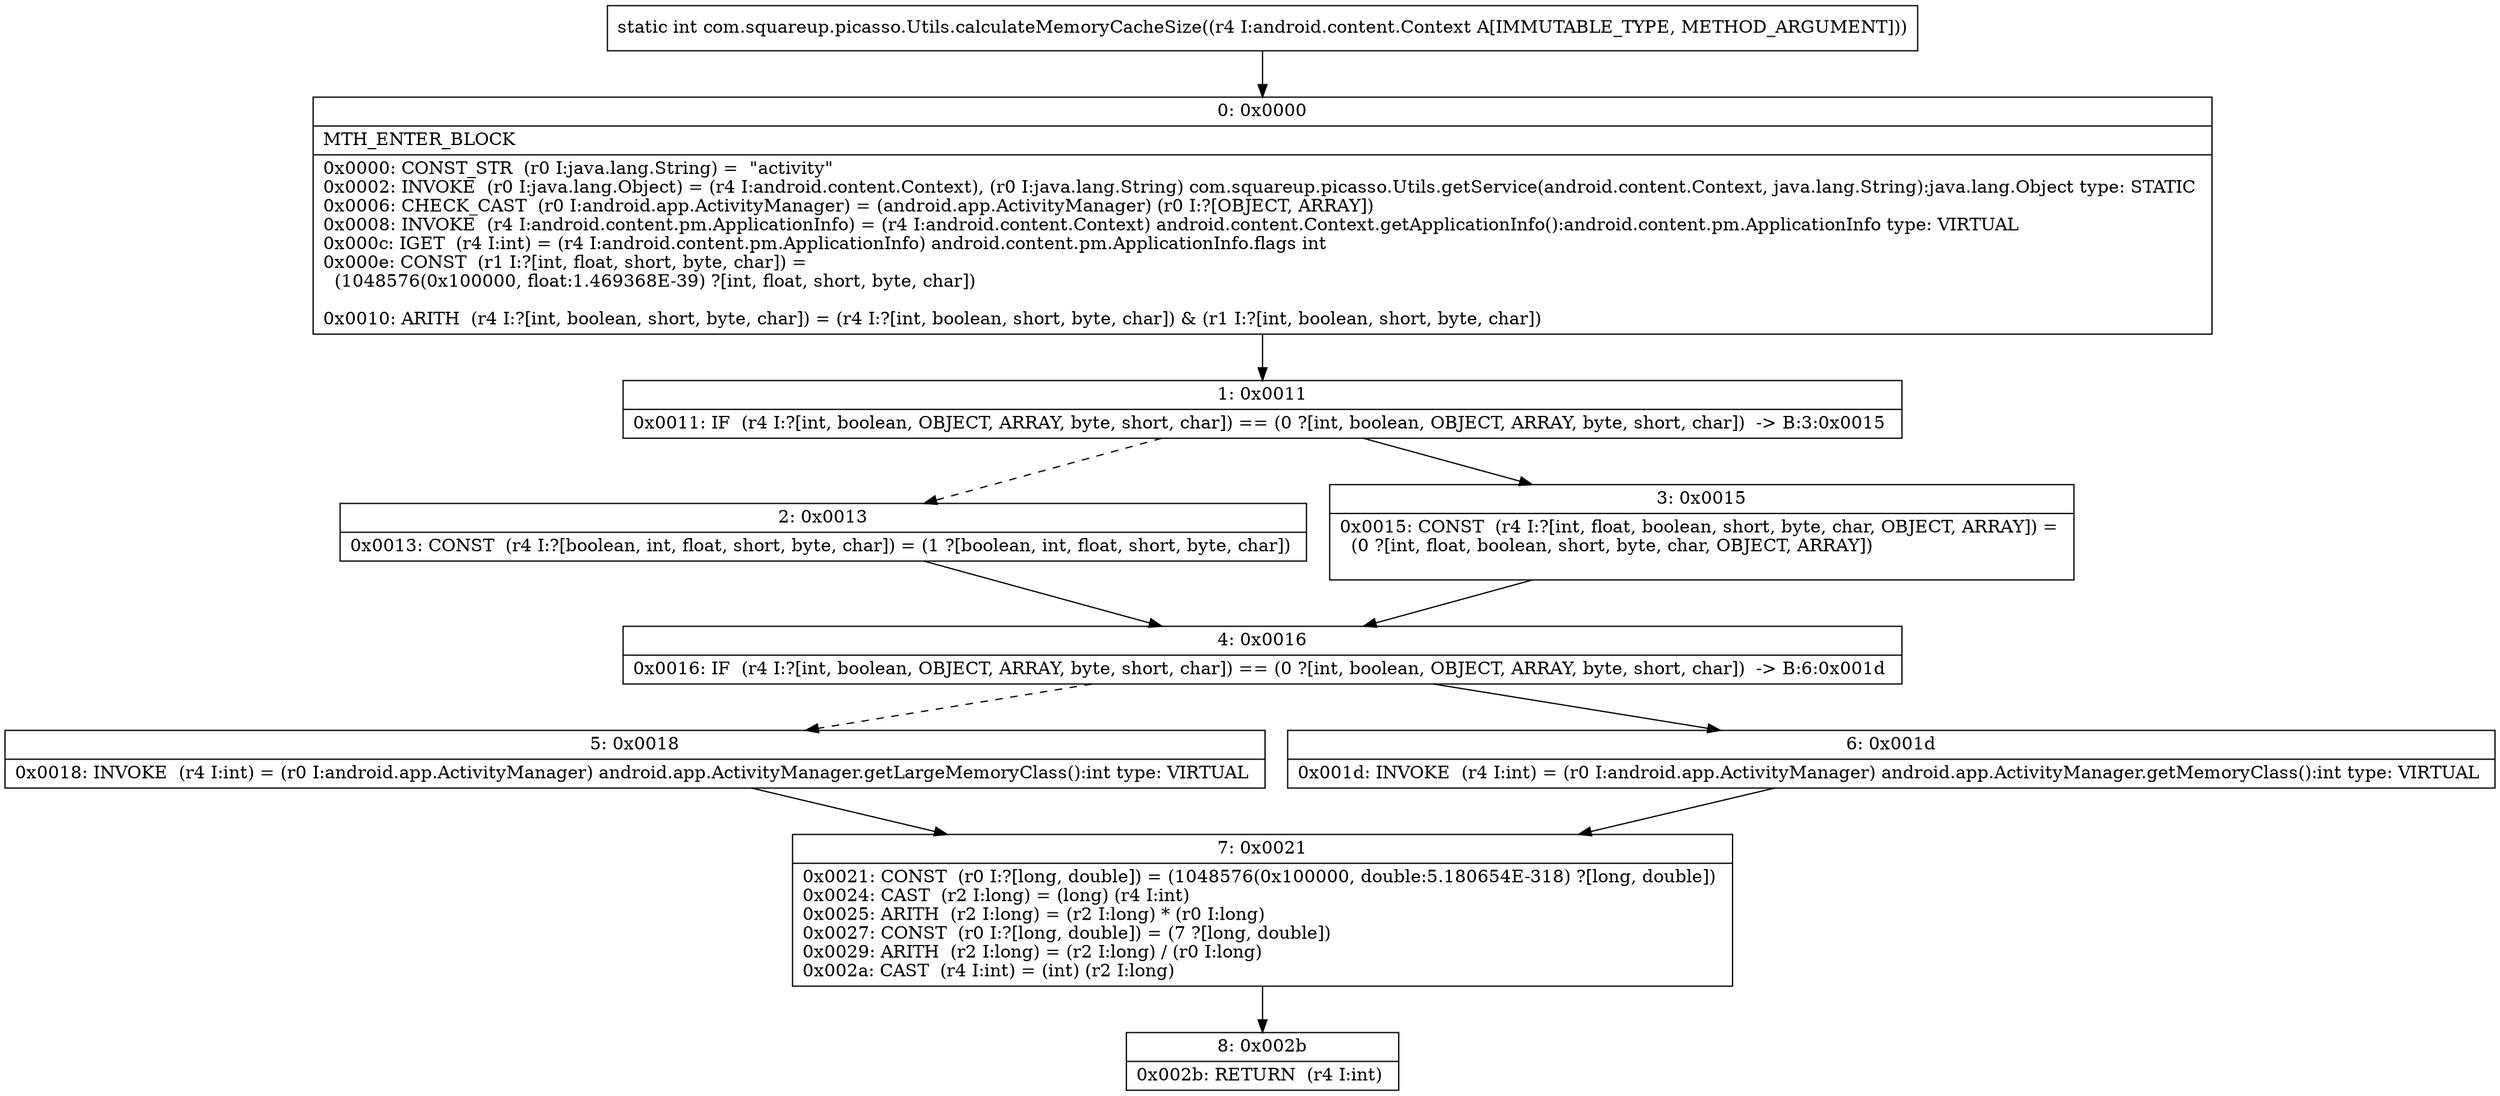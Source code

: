digraph "CFG forcom.squareup.picasso.Utils.calculateMemoryCacheSize(Landroid\/content\/Context;)I" {
Node_0 [shape=record,label="{0\:\ 0x0000|MTH_ENTER_BLOCK\l|0x0000: CONST_STR  (r0 I:java.lang.String) =  \"activity\" \l0x0002: INVOKE  (r0 I:java.lang.Object) = (r4 I:android.content.Context), (r0 I:java.lang.String) com.squareup.picasso.Utils.getService(android.content.Context, java.lang.String):java.lang.Object type: STATIC \l0x0006: CHECK_CAST  (r0 I:android.app.ActivityManager) = (android.app.ActivityManager) (r0 I:?[OBJECT, ARRAY]) \l0x0008: INVOKE  (r4 I:android.content.pm.ApplicationInfo) = (r4 I:android.content.Context) android.content.Context.getApplicationInfo():android.content.pm.ApplicationInfo type: VIRTUAL \l0x000c: IGET  (r4 I:int) = (r4 I:android.content.pm.ApplicationInfo) android.content.pm.ApplicationInfo.flags int \l0x000e: CONST  (r1 I:?[int, float, short, byte, char]) = \l  (1048576(0x100000, float:1.469368E\-39) ?[int, float, short, byte, char])\l \l0x0010: ARITH  (r4 I:?[int, boolean, short, byte, char]) = (r4 I:?[int, boolean, short, byte, char]) & (r1 I:?[int, boolean, short, byte, char]) \l}"];
Node_1 [shape=record,label="{1\:\ 0x0011|0x0011: IF  (r4 I:?[int, boolean, OBJECT, ARRAY, byte, short, char]) == (0 ?[int, boolean, OBJECT, ARRAY, byte, short, char])  \-\> B:3:0x0015 \l}"];
Node_2 [shape=record,label="{2\:\ 0x0013|0x0013: CONST  (r4 I:?[boolean, int, float, short, byte, char]) = (1 ?[boolean, int, float, short, byte, char]) \l}"];
Node_3 [shape=record,label="{3\:\ 0x0015|0x0015: CONST  (r4 I:?[int, float, boolean, short, byte, char, OBJECT, ARRAY]) = \l  (0 ?[int, float, boolean, short, byte, char, OBJECT, ARRAY])\l \l}"];
Node_4 [shape=record,label="{4\:\ 0x0016|0x0016: IF  (r4 I:?[int, boolean, OBJECT, ARRAY, byte, short, char]) == (0 ?[int, boolean, OBJECT, ARRAY, byte, short, char])  \-\> B:6:0x001d \l}"];
Node_5 [shape=record,label="{5\:\ 0x0018|0x0018: INVOKE  (r4 I:int) = (r0 I:android.app.ActivityManager) android.app.ActivityManager.getLargeMemoryClass():int type: VIRTUAL \l}"];
Node_6 [shape=record,label="{6\:\ 0x001d|0x001d: INVOKE  (r4 I:int) = (r0 I:android.app.ActivityManager) android.app.ActivityManager.getMemoryClass():int type: VIRTUAL \l}"];
Node_7 [shape=record,label="{7\:\ 0x0021|0x0021: CONST  (r0 I:?[long, double]) = (1048576(0x100000, double:5.180654E\-318) ?[long, double]) \l0x0024: CAST  (r2 I:long) = (long) (r4 I:int) \l0x0025: ARITH  (r2 I:long) = (r2 I:long) * (r0 I:long) \l0x0027: CONST  (r0 I:?[long, double]) = (7 ?[long, double]) \l0x0029: ARITH  (r2 I:long) = (r2 I:long) \/ (r0 I:long) \l0x002a: CAST  (r4 I:int) = (int) (r2 I:long) \l}"];
Node_8 [shape=record,label="{8\:\ 0x002b|0x002b: RETURN  (r4 I:int) \l}"];
MethodNode[shape=record,label="{static int com.squareup.picasso.Utils.calculateMemoryCacheSize((r4 I:android.content.Context A[IMMUTABLE_TYPE, METHOD_ARGUMENT])) }"];
MethodNode -> Node_0;
Node_0 -> Node_1;
Node_1 -> Node_2[style=dashed];
Node_1 -> Node_3;
Node_2 -> Node_4;
Node_3 -> Node_4;
Node_4 -> Node_5[style=dashed];
Node_4 -> Node_6;
Node_5 -> Node_7;
Node_6 -> Node_7;
Node_7 -> Node_8;
}

